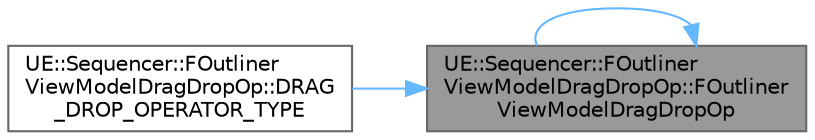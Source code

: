 digraph "UE::Sequencer::FOutlinerViewModelDragDropOp::FOutlinerViewModelDragDropOp"
{
 // INTERACTIVE_SVG=YES
 // LATEX_PDF_SIZE
  bgcolor="transparent";
  edge [fontname=Helvetica,fontsize=10,labelfontname=Helvetica,labelfontsize=10];
  node [fontname=Helvetica,fontsize=10,shape=box,height=0.2,width=0.4];
  rankdir="RL";
  Node1 [id="Node000001",label="UE::Sequencer::FOutliner\lViewModelDragDropOp::FOutliner\lViewModelDragDropOp",height=0.2,width=0.4,color="gray40", fillcolor="grey60", style="filled", fontcolor="black",tooltip="Protected construction for derived types."];
  Node1 -> Node1 [id="edge1_Node000001_Node000001",dir="back",color="steelblue1",style="solid",tooltip=" "];
  Node1 -> Node2 [id="edge2_Node000001_Node000002",dir="back",color="steelblue1",style="solid",tooltip=" "];
  Node2 [id="Node000002",label="UE::Sequencer::FOutliner\lViewModelDragDropOp::DRAG\l_DROP_OPERATOR_TYPE",height=0.2,width=0.4,color="grey40", fillcolor="white", style="filled",URL="$dc/d4a/classUE_1_1Sequencer_1_1FOutlinerViewModelDragDropOp.html#a85cfd2631c2dd952e47e4a7cbb0c4a52",tooltip="Construct a new drag/drop operation for dragging a selection of display nodes."];
}
